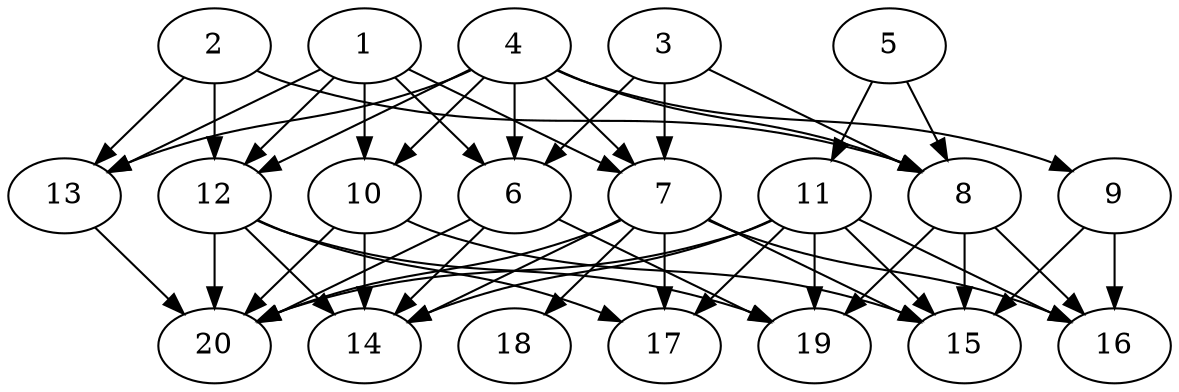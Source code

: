 // DAG automatically generated by daggen at Wed Jul 24 21:20:06 2019
// ./daggen --dot -n 20 --ccr 0.4 --fat 0.8 --regular 0.5 --density 0.8 --mindata 5242880 --maxdata 52428800 
digraph G {
  1 [size="27893760", alpha="0.00", expect_size="11157504"] 
  1 -> 6 [size ="11157504"]
  1 -> 7 [size ="11157504"]
  1 -> 10 [size ="11157504"]
  1 -> 12 [size ="11157504"]
  1 -> 13 [size ="11157504"]
  2 [size="66117120", alpha="0.12", expect_size="26446848"] 
  2 -> 8 [size ="26446848"]
  2 -> 12 [size ="26446848"]
  2 -> 13 [size ="26446848"]
  3 [size="73579520", alpha="0.17", expect_size="29431808"] 
  3 -> 6 [size ="29431808"]
  3 -> 7 [size ="29431808"]
  3 -> 8 [size ="29431808"]
  4 [size="15024640", alpha="0.02", expect_size="6009856"] 
  4 -> 6 [size ="6009856"]
  4 -> 7 [size ="6009856"]
  4 -> 8 [size ="6009856"]
  4 -> 9 [size ="6009856"]
  4 -> 10 [size ="6009856"]
  4 -> 12 [size ="6009856"]
  4 -> 13 [size ="6009856"]
  5 [size="116992000", alpha="0.10", expect_size="46796800"] 
  5 -> 8 [size ="46796800"]
  5 -> 11 [size ="46796800"]
  6 [size="36439040", alpha="0.16", expect_size="14575616"] 
  6 -> 14 [size ="14575616"]
  6 -> 19 [size ="14575616"]
  6 -> 20 [size ="14575616"]
  7 [size="48675840", alpha="0.06", expect_size="19470336"] 
  7 -> 14 [size ="19470336"]
  7 -> 15 [size ="19470336"]
  7 -> 16 [size ="19470336"]
  7 -> 17 [size ="19470336"]
  7 -> 18 [size ="19470336"]
  7 -> 20 [size ="19470336"]
  8 [size="106967040", alpha="0.15", expect_size="42786816"] 
  8 -> 15 [size ="42786816"]
  8 -> 16 [size ="42786816"]
  8 -> 19 [size ="42786816"]
  9 [size="100167680", alpha="0.17", expect_size="40067072"] 
  9 -> 15 [size ="40067072"]
  9 -> 16 [size ="40067072"]
  10 [size="99399680", alpha="0.03", expect_size="39759872"] 
  10 -> 14 [size ="39759872"]
  10 -> 15 [size ="39759872"]
  10 -> 20 [size ="39759872"]
  11 [size="83184640", alpha="0.05", expect_size="33273856"] 
  11 -> 14 [size ="33273856"]
  11 -> 15 [size ="33273856"]
  11 -> 16 [size ="33273856"]
  11 -> 17 [size ="33273856"]
  11 -> 19 [size ="33273856"]
  11 -> 20 [size ="33273856"]
  12 [size="83476480", alpha="0.07", expect_size="33390592"] 
  12 -> 14 [size ="33390592"]
  12 -> 17 [size ="33390592"]
  12 -> 19 [size ="33390592"]
  12 -> 20 [size ="33390592"]
  13 [size="33745920", alpha="0.13", expect_size="13498368"] 
  13 -> 20 [size ="13498368"]
  14 [size="13294080", alpha="0.01", expect_size="5317632"] 
  15 [size="23536640", alpha="0.17", expect_size="9414656"] 
  16 [size="82913280", alpha="0.12", expect_size="33165312"] 
  17 [size="59025920", alpha="0.06", expect_size="23610368"] 
  18 [size="92305920", alpha="0.03", expect_size="36922368"] 
  19 [size="65128960", alpha="0.08", expect_size="26051584"] 
  20 [size="47667200", alpha="0.15", expect_size="19066880"] 
}

